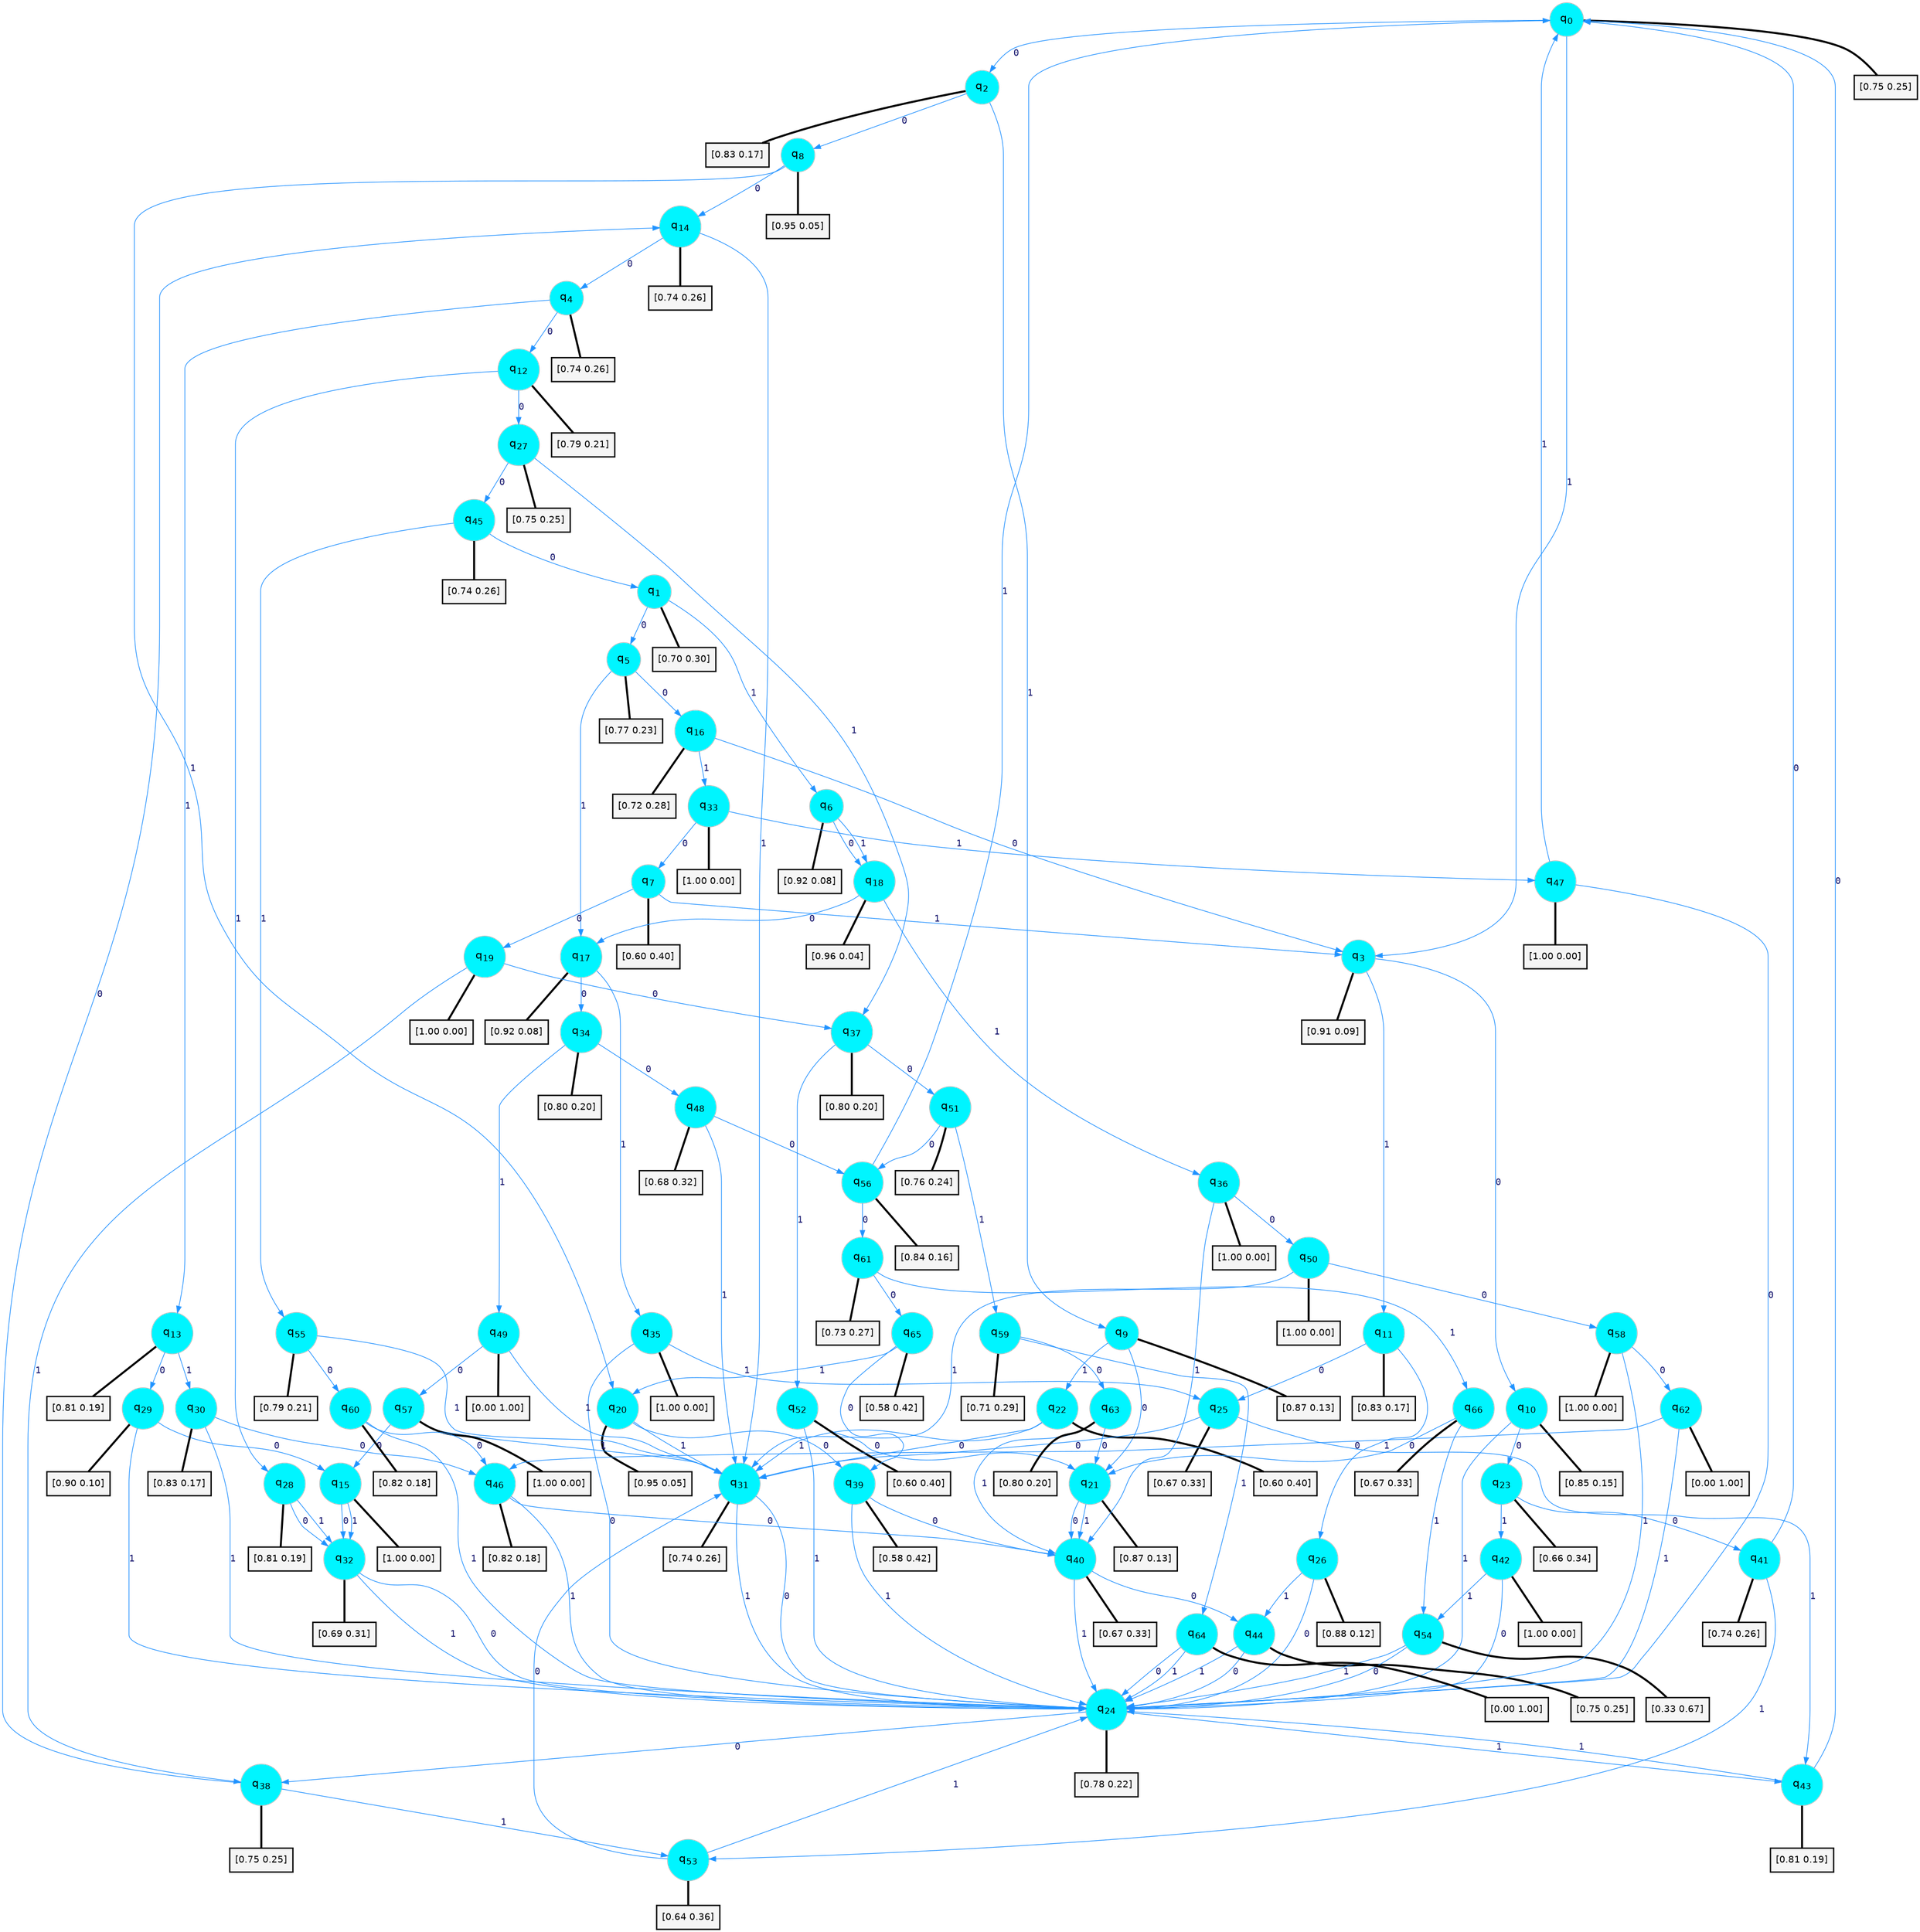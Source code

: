 digraph G {
graph [
bgcolor=transparent, dpi=300, rankdir=TD, size="40,25"];
node [
color=gray, fillcolor=turquoise1, fontcolor=black, fontname=Helvetica, fontsize=16, fontweight=bold, shape=circle, style=filled];
edge [
arrowsize=1, color=dodgerblue1, fontcolor=midnightblue, fontname=courier, fontweight=bold, penwidth=1, style=solid, weight=20];
0[label=<q<SUB>0</SUB>>];
1[label=<q<SUB>1</SUB>>];
2[label=<q<SUB>2</SUB>>];
3[label=<q<SUB>3</SUB>>];
4[label=<q<SUB>4</SUB>>];
5[label=<q<SUB>5</SUB>>];
6[label=<q<SUB>6</SUB>>];
7[label=<q<SUB>7</SUB>>];
8[label=<q<SUB>8</SUB>>];
9[label=<q<SUB>9</SUB>>];
10[label=<q<SUB>10</SUB>>];
11[label=<q<SUB>11</SUB>>];
12[label=<q<SUB>12</SUB>>];
13[label=<q<SUB>13</SUB>>];
14[label=<q<SUB>14</SUB>>];
15[label=<q<SUB>15</SUB>>];
16[label=<q<SUB>16</SUB>>];
17[label=<q<SUB>17</SUB>>];
18[label=<q<SUB>18</SUB>>];
19[label=<q<SUB>19</SUB>>];
20[label=<q<SUB>20</SUB>>];
21[label=<q<SUB>21</SUB>>];
22[label=<q<SUB>22</SUB>>];
23[label=<q<SUB>23</SUB>>];
24[label=<q<SUB>24</SUB>>];
25[label=<q<SUB>25</SUB>>];
26[label=<q<SUB>26</SUB>>];
27[label=<q<SUB>27</SUB>>];
28[label=<q<SUB>28</SUB>>];
29[label=<q<SUB>29</SUB>>];
30[label=<q<SUB>30</SUB>>];
31[label=<q<SUB>31</SUB>>];
32[label=<q<SUB>32</SUB>>];
33[label=<q<SUB>33</SUB>>];
34[label=<q<SUB>34</SUB>>];
35[label=<q<SUB>35</SUB>>];
36[label=<q<SUB>36</SUB>>];
37[label=<q<SUB>37</SUB>>];
38[label=<q<SUB>38</SUB>>];
39[label=<q<SUB>39</SUB>>];
40[label=<q<SUB>40</SUB>>];
41[label=<q<SUB>41</SUB>>];
42[label=<q<SUB>42</SUB>>];
43[label=<q<SUB>43</SUB>>];
44[label=<q<SUB>44</SUB>>];
45[label=<q<SUB>45</SUB>>];
46[label=<q<SUB>46</SUB>>];
47[label=<q<SUB>47</SUB>>];
48[label=<q<SUB>48</SUB>>];
49[label=<q<SUB>49</SUB>>];
50[label=<q<SUB>50</SUB>>];
51[label=<q<SUB>51</SUB>>];
52[label=<q<SUB>52</SUB>>];
53[label=<q<SUB>53</SUB>>];
54[label=<q<SUB>54</SUB>>];
55[label=<q<SUB>55</SUB>>];
56[label=<q<SUB>56</SUB>>];
57[label=<q<SUB>57</SUB>>];
58[label=<q<SUB>58</SUB>>];
59[label=<q<SUB>59</SUB>>];
60[label=<q<SUB>60</SUB>>];
61[label=<q<SUB>61</SUB>>];
62[label=<q<SUB>62</SUB>>];
63[label=<q<SUB>63</SUB>>];
64[label=<q<SUB>64</SUB>>];
65[label=<q<SUB>65</SUB>>];
66[label=<q<SUB>66</SUB>>];
67[label="[0.75 0.25]", shape=box,fontcolor=black, fontname=Helvetica, fontsize=14, penwidth=2, fillcolor=whitesmoke,color=black];
68[label="[0.70 0.30]", shape=box,fontcolor=black, fontname=Helvetica, fontsize=14, penwidth=2, fillcolor=whitesmoke,color=black];
69[label="[0.83 0.17]", shape=box,fontcolor=black, fontname=Helvetica, fontsize=14, penwidth=2, fillcolor=whitesmoke,color=black];
70[label="[0.91 0.09]", shape=box,fontcolor=black, fontname=Helvetica, fontsize=14, penwidth=2, fillcolor=whitesmoke,color=black];
71[label="[0.74 0.26]", shape=box,fontcolor=black, fontname=Helvetica, fontsize=14, penwidth=2, fillcolor=whitesmoke,color=black];
72[label="[0.77 0.23]", shape=box,fontcolor=black, fontname=Helvetica, fontsize=14, penwidth=2, fillcolor=whitesmoke,color=black];
73[label="[0.92 0.08]", shape=box,fontcolor=black, fontname=Helvetica, fontsize=14, penwidth=2, fillcolor=whitesmoke,color=black];
74[label="[0.60 0.40]", shape=box,fontcolor=black, fontname=Helvetica, fontsize=14, penwidth=2, fillcolor=whitesmoke,color=black];
75[label="[0.95 0.05]", shape=box,fontcolor=black, fontname=Helvetica, fontsize=14, penwidth=2, fillcolor=whitesmoke,color=black];
76[label="[0.87 0.13]", shape=box,fontcolor=black, fontname=Helvetica, fontsize=14, penwidth=2, fillcolor=whitesmoke,color=black];
77[label="[0.85 0.15]", shape=box,fontcolor=black, fontname=Helvetica, fontsize=14, penwidth=2, fillcolor=whitesmoke,color=black];
78[label="[0.83 0.17]", shape=box,fontcolor=black, fontname=Helvetica, fontsize=14, penwidth=2, fillcolor=whitesmoke,color=black];
79[label="[0.79 0.21]", shape=box,fontcolor=black, fontname=Helvetica, fontsize=14, penwidth=2, fillcolor=whitesmoke,color=black];
80[label="[0.81 0.19]", shape=box,fontcolor=black, fontname=Helvetica, fontsize=14, penwidth=2, fillcolor=whitesmoke,color=black];
81[label="[0.74 0.26]", shape=box,fontcolor=black, fontname=Helvetica, fontsize=14, penwidth=2, fillcolor=whitesmoke,color=black];
82[label="[1.00 0.00]", shape=box,fontcolor=black, fontname=Helvetica, fontsize=14, penwidth=2, fillcolor=whitesmoke,color=black];
83[label="[0.72 0.28]", shape=box,fontcolor=black, fontname=Helvetica, fontsize=14, penwidth=2, fillcolor=whitesmoke,color=black];
84[label="[0.92 0.08]", shape=box,fontcolor=black, fontname=Helvetica, fontsize=14, penwidth=2, fillcolor=whitesmoke,color=black];
85[label="[0.96 0.04]", shape=box,fontcolor=black, fontname=Helvetica, fontsize=14, penwidth=2, fillcolor=whitesmoke,color=black];
86[label="[1.00 0.00]", shape=box,fontcolor=black, fontname=Helvetica, fontsize=14, penwidth=2, fillcolor=whitesmoke,color=black];
87[label="[0.95 0.05]", shape=box,fontcolor=black, fontname=Helvetica, fontsize=14, penwidth=2, fillcolor=whitesmoke,color=black];
88[label="[0.87 0.13]", shape=box,fontcolor=black, fontname=Helvetica, fontsize=14, penwidth=2, fillcolor=whitesmoke,color=black];
89[label="[0.60 0.40]", shape=box,fontcolor=black, fontname=Helvetica, fontsize=14, penwidth=2, fillcolor=whitesmoke,color=black];
90[label="[0.66 0.34]", shape=box,fontcolor=black, fontname=Helvetica, fontsize=14, penwidth=2, fillcolor=whitesmoke,color=black];
91[label="[0.78 0.22]", shape=box,fontcolor=black, fontname=Helvetica, fontsize=14, penwidth=2, fillcolor=whitesmoke,color=black];
92[label="[0.67 0.33]", shape=box,fontcolor=black, fontname=Helvetica, fontsize=14, penwidth=2, fillcolor=whitesmoke,color=black];
93[label="[0.88 0.12]", shape=box,fontcolor=black, fontname=Helvetica, fontsize=14, penwidth=2, fillcolor=whitesmoke,color=black];
94[label="[0.75 0.25]", shape=box,fontcolor=black, fontname=Helvetica, fontsize=14, penwidth=2, fillcolor=whitesmoke,color=black];
95[label="[0.81 0.19]", shape=box,fontcolor=black, fontname=Helvetica, fontsize=14, penwidth=2, fillcolor=whitesmoke,color=black];
96[label="[0.90 0.10]", shape=box,fontcolor=black, fontname=Helvetica, fontsize=14, penwidth=2, fillcolor=whitesmoke,color=black];
97[label="[0.83 0.17]", shape=box,fontcolor=black, fontname=Helvetica, fontsize=14, penwidth=2, fillcolor=whitesmoke,color=black];
98[label="[0.74 0.26]", shape=box,fontcolor=black, fontname=Helvetica, fontsize=14, penwidth=2, fillcolor=whitesmoke,color=black];
99[label="[0.69 0.31]", shape=box,fontcolor=black, fontname=Helvetica, fontsize=14, penwidth=2, fillcolor=whitesmoke,color=black];
100[label="[1.00 0.00]", shape=box,fontcolor=black, fontname=Helvetica, fontsize=14, penwidth=2, fillcolor=whitesmoke,color=black];
101[label="[0.80 0.20]", shape=box,fontcolor=black, fontname=Helvetica, fontsize=14, penwidth=2, fillcolor=whitesmoke,color=black];
102[label="[1.00 0.00]", shape=box,fontcolor=black, fontname=Helvetica, fontsize=14, penwidth=2, fillcolor=whitesmoke,color=black];
103[label="[1.00 0.00]", shape=box,fontcolor=black, fontname=Helvetica, fontsize=14, penwidth=2, fillcolor=whitesmoke,color=black];
104[label="[0.80 0.20]", shape=box,fontcolor=black, fontname=Helvetica, fontsize=14, penwidth=2, fillcolor=whitesmoke,color=black];
105[label="[0.75 0.25]", shape=box,fontcolor=black, fontname=Helvetica, fontsize=14, penwidth=2, fillcolor=whitesmoke,color=black];
106[label="[0.58 0.42]", shape=box,fontcolor=black, fontname=Helvetica, fontsize=14, penwidth=2, fillcolor=whitesmoke,color=black];
107[label="[0.67 0.33]", shape=box,fontcolor=black, fontname=Helvetica, fontsize=14, penwidth=2, fillcolor=whitesmoke,color=black];
108[label="[0.74 0.26]", shape=box,fontcolor=black, fontname=Helvetica, fontsize=14, penwidth=2, fillcolor=whitesmoke,color=black];
109[label="[1.00 0.00]", shape=box,fontcolor=black, fontname=Helvetica, fontsize=14, penwidth=2, fillcolor=whitesmoke,color=black];
110[label="[0.81 0.19]", shape=box,fontcolor=black, fontname=Helvetica, fontsize=14, penwidth=2, fillcolor=whitesmoke,color=black];
111[label="[0.75 0.25]", shape=box,fontcolor=black, fontname=Helvetica, fontsize=14, penwidth=2, fillcolor=whitesmoke,color=black];
112[label="[0.74 0.26]", shape=box,fontcolor=black, fontname=Helvetica, fontsize=14, penwidth=2, fillcolor=whitesmoke,color=black];
113[label="[0.82 0.18]", shape=box,fontcolor=black, fontname=Helvetica, fontsize=14, penwidth=2, fillcolor=whitesmoke,color=black];
114[label="[1.00 0.00]", shape=box,fontcolor=black, fontname=Helvetica, fontsize=14, penwidth=2, fillcolor=whitesmoke,color=black];
115[label="[0.68 0.32]", shape=box,fontcolor=black, fontname=Helvetica, fontsize=14, penwidth=2, fillcolor=whitesmoke,color=black];
116[label="[0.00 1.00]", shape=box,fontcolor=black, fontname=Helvetica, fontsize=14, penwidth=2, fillcolor=whitesmoke,color=black];
117[label="[1.00 0.00]", shape=box,fontcolor=black, fontname=Helvetica, fontsize=14, penwidth=2, fillcolor=whitesmoke,color=black];
118[label="[0.76 0.24]", shape=box,fontcolor=black, fontname=Helvetica, fontsize=14, penwidth=2, fillcolor=whitesmoke,color=black];
119[label="[0.60 0.40]", shape=box,fontcolor=black, fontname=Helvetica, fontsize=14, penwidth=2, fillcolor=whitesmoke,color=black];
120[label="[0.64 0.36]", shape=box,fontcolor=black, fontname=Helvetica, fontsize=14, penwidth=2, fillcolor=whitesmoke,color=black];
121[label="[0.33 0.67]", shape=box,fontcolor=black, fontname=Helvetica, fontsize=14, penwidth=2, fillcolor=whitesmoke,color=black];
122[label="[0.79 0.21]", shape=box,fontcolor=black, fontname=Helvetica, fontsize=14, penwidth=2, fillcolor=whitesmoke,color=black];
123[label="[0.84 0.16]", shape=box,fontcolor=black, fontname=Helvetica, fontsize=14, penwidth=2, fillcolor=whitesmoke,color=black];
124[label="[1.00 0.00]", shape=box,fontcolor=black, fontname=Helvetica, fontsize=14, penwidth=2, fillcolor=whitesmoke,color=black];
125[label="[1.00 0.00]", shape=box,fontcolor=black, fontname=Helvetica, fontsize=14, penwidth=2, fillcolor=whitesmoke,color=black];
126[label="[0.71 0.29]", shape=box,fontcolor=black, fontname=Helvetica, fontsize=14, penwidth=2, fillcolor=whitesmoke,color=black];
127[label="[0.82 0.18]", shape=box,fontcolor=black, fontname=Helvetica, fontsize=14, penwidth=2, fillcolor=whitesmoke,color=black];
128[label="[0.73 0.27]", shape=box,fontcolor=black, fontname=Helvetica, fontsize=14, penwidth=2, fillcolor=whitesmoke,color=black];
129[label="[0.00 1.00]", shape=box,fontcolor=black, fontname=Helvetica, fontsize=14, penwidth=2, fillcolor=whitesmoke,color=black];
130[label="[0.80 0.20]", shape=box,fontcolor=black, fontname=Helvetica, fontsize=14, penwidth=2, fillcolor=whitesmoke,color=black];
131[label="[0.00 1.00]", shape=box,fontcolor=black, fontname=Helvetica, fontsize=14, penwidth=2, fillcolor=whitesmoke,color=black];
132[label="[0.58 0.42]", shape=box,fontcolor=black, fontname=Helvetica, fontsize=14, penwidth=2, fillcolor=whitesmoke,color=black];
133[label="[0.67 0.33]", shape=box,fontcolor=black, fontname=Helvetica, fontsize=14, penwidth=2, fillcolor=whitesmoke,color=black];
0->2 [label=0];
0->3 [label=1];
0->67 [arrowhead=none, penwidth=3,color=black];
1->5 [label=0];
1->6 [label=1];
1->68 [arrowhead=none, penwidth=3,color=black];
2->8 [label=0];
2->9 [label=1];
2->69 [arrowhead=none, penwidth=3,color=black];
3->10 [label=0];
3->11 [label=1];
3->70 [arrowhead=none, penwidth=3,color=black];
4->12 [label=0];
4->13 [label=1];
4->71 [arrowhead=none, penwidth=3,color=black];
5->16 [label=0];
5->17 [label=1];
5->72 [arrowhead=none, penwidth=3,color=black];
6->18 [label=0];
6->18 [label=1];
6->73 [arrowhead=none, penwidth=3,color=black];
7->19 [label=0];
7->3 [label=1];
7->74 [arrowhead=none, penwidth=3,color=black];
8->14 [label=0];
8->20 [label=1];
8->75 [arrowhead=none, penwidth=3,color=black];
9->21 [label=0];
9->22 [label=1];
9->76 [arrowhead=none, penwidth=3,color=black];
10->23 [label=0];
10->24 [label=1];
10->77 [arrowhead=none, penwidth=3,color=black];
11->25 [label=0];
11->26 [label=1];
11->78 [arrowhead=none, penwidth=3,color=black];
12->27 [label=0];
12->28 [label=1];
12->79 [arrowhead=none, penwidth=3,color=black];
13->29 [label=0];
13->30 [label=1];
13->80 [arrowhead=none, penwidth=3,color=black];
14->4 [label=0];
14->31 [label=1];
14->81 [arrowhead=none, penwidth=3,color=black];
15->32 [label=0];
15->32 [label=1];
15->82 [arrowhead=none, penwidth=3,color=black];
16->3 [label=0];
16->33 [label=1];
16->83 [arrowhead=none, penwidth=3,color=black];
17->34 [label=0];
17->35 [label=1];
17->84 [arrowhead=none, penwidth=3,color=black];
18->17 [label=0];
18->36 [label=1];
18->85 [arrowhead=none, penwidth=3,color=black];
19->37 [label=0];
19->38 [label=1];
19->86 [arrowhead=none, penwidth=3,color=black];
20->39 [label=0];
20->31 [label=1];
20->87 [arrowhead=none, penwidth=3,color=black];
21->40 [label=0];
21->40 [label=1];
21->88 [arrowhead=none, penwidth=3,color=black];
22->31 [label=0];
22->31 [label=1];
22->89 [arrowhead=none, penwidth=3,color=black];
23->41 [label=0];
23->42 [label=1];
23->90 [arrowhead=none, penwidth=3,color=black];
24->38 [label=0];
24->43 [label=1];
24->91 [arrowhead=none, penwidth=3,color=black];
25->31 [label=0];
25->43 [label=1];
25->92 [arrowhead=none, penwidth=3,color=black];
26->24 [label=0];
26->44 [label=1];
26->93 [arrowhead=none, penwidth=3,color=black];
27->45 [label=0];
27->37 [label=1];
27->94 [arrowhead=none, penwidth=3,color=black];
28->32 [label=0];
28->32 [label=1];
28->95 [arrowhead=none, penwidth=3,color=black];
29->15 [label=0];
29->24 [label=1];
29->96 [arrowhead=none, penwidth=3,color=black];
30->46 [label=0];
30->24 [label=1];
30->97 [arrowhead=none, penwidth=3,color=black];
31->24 [label=0];
31->24 [label=1];
31->98 [arrowhead=none, penwidth=3,color=black];
32->24 [label=0];
32->24 [label=1];
32->99 [arrowhead=none, penwidth=3,color=black];
33->7 [label=0];
33->47 [label=1];
33->100 [arrowhead=none, penwidth=3,color=black];
34->48 [label=0];
34->49 [label=1];
34->101 [arrowhead=none, penwidth=3,color=black];
35->24 [label=0];
35->25 [label=1];
35->102 [arrowhead=none, penwidth=3,color=black];
36->50 [label=0];
36->40 [label=1];
36->103 [arrowhead=none, penwidth=3,color=black];
37->51 [label=0];
37->52 [label=1];
37->104 [arrowhead=none, penwidth=3,color=black];
38->14 [label=0];
38->53 [label=1];
38->105 [arrowhead=none, penwidth=3,color=black];
39->40 [label=0];
39->24 [label=1];
39->106 [arrowhead=none, penwidth=3,color=black];
40->44 [label=0];
40->24 [label=1];
40->107 [arrowhead=none, penwidth=3,color=black];
41->0 [label=0];
41->53 [label=1];
41->108 [arrowhead=none, penwidth=3,color=black];
42->24 [label=0];
42->54 [label=1];
42->109 [arrowhead=none, penwidth=3,color=black];
43->0 [label=0];
43->24 [label=1];
43->110 [arrowhead=none, penwidth=3,color=black];
44->24 [label=0];
44->24 [label=1];
44->111 [arrowhead=none, penwidth=3,color=black];
45->1 [label=0];
45->55 [label=1];
45->112 [arrowhead=none, penwidth=3,color=black];
46->40 [label=0];
46->24 [label=1];
46->113 [arrowhead=none, penwidth=3,color=black];
47->24 [label=0];
47->0 [label=1];
47->114 [arrowhead=none, penwidth=3,color=black];
48->56 [label=0];
48->31 [label=1];
48->115 [arrowhead=none, penwidth=3,color=black];
49->57 [label=0];
49->31 [label=1];
49->116 [arrowhead=none, penwidth=3,color=black];
50->58 [label=0];
50->31 [label=1];
50->117 [arrowhead=none, penwidth=3,color=black];
51->56 [label=0];
51->59 [label=1];
51->118 [arrowhead=none, penwidth=3,color=black];
52->21 [label=0];
52->24 [label=1];
52->119 [arrowhead=none, penwidth=3,color=black];
53->31 [label=0];
53->24 [label=1];
53->120 [arrowhead=none, penwidth=3,color=black];
54->24 [label=0];
54->24 [label=1];
54->121 [arrowhead=none, penwidth=3,color=black];
55->60 [label=0];
55->31 [label=1];
55->122 [arrowhead=none, penwidth=3,color=black];
56->61 [label=0];
56->0 [label=1];
56->123 [arrowhead=none, penwidth=3,color=black];
57->15 [label=0];
57->31 [label=1];
57->124 [arrowhead=none, penwidth=3,color=black];
58->62 [label=0];
58->24 [label=1];
58->125 [arrowhead=none, penwidth=3,color=black];
59->63 [label=0];
59->64 [label=1];
59->126 [arrowhead=none, penwidth=3,color=black];
60->46 [label=0];
60->24 [label=1];
60->127 [arrowhead=none, penwidth=3,color=black];
61->65 [label=0];
61->66 [label=1];
61->128 [arrowhead=none, penwidth=3,color=black];
62->46 [label=0];
62->24 [label=1];
62->129 [arrowhead=none, penwidth=3,color=black];
63->21 [label=0];
63->40 [label=1];
63->130 [arrowhead=none, penwidth=3,color=black];
64->24 [label=0];
64->24 [label=1];
64->131 [arrowhead=none, penwidth=3,color=black];
65->39 [label=0];
65->20 [label=1];
65->132 [arrowhead=none, penwidth=3,color=black];
66->21 [label=0];
66->54 [label=1];
66->133 [arrowhead=none, penwidth=3,color=black];
}
